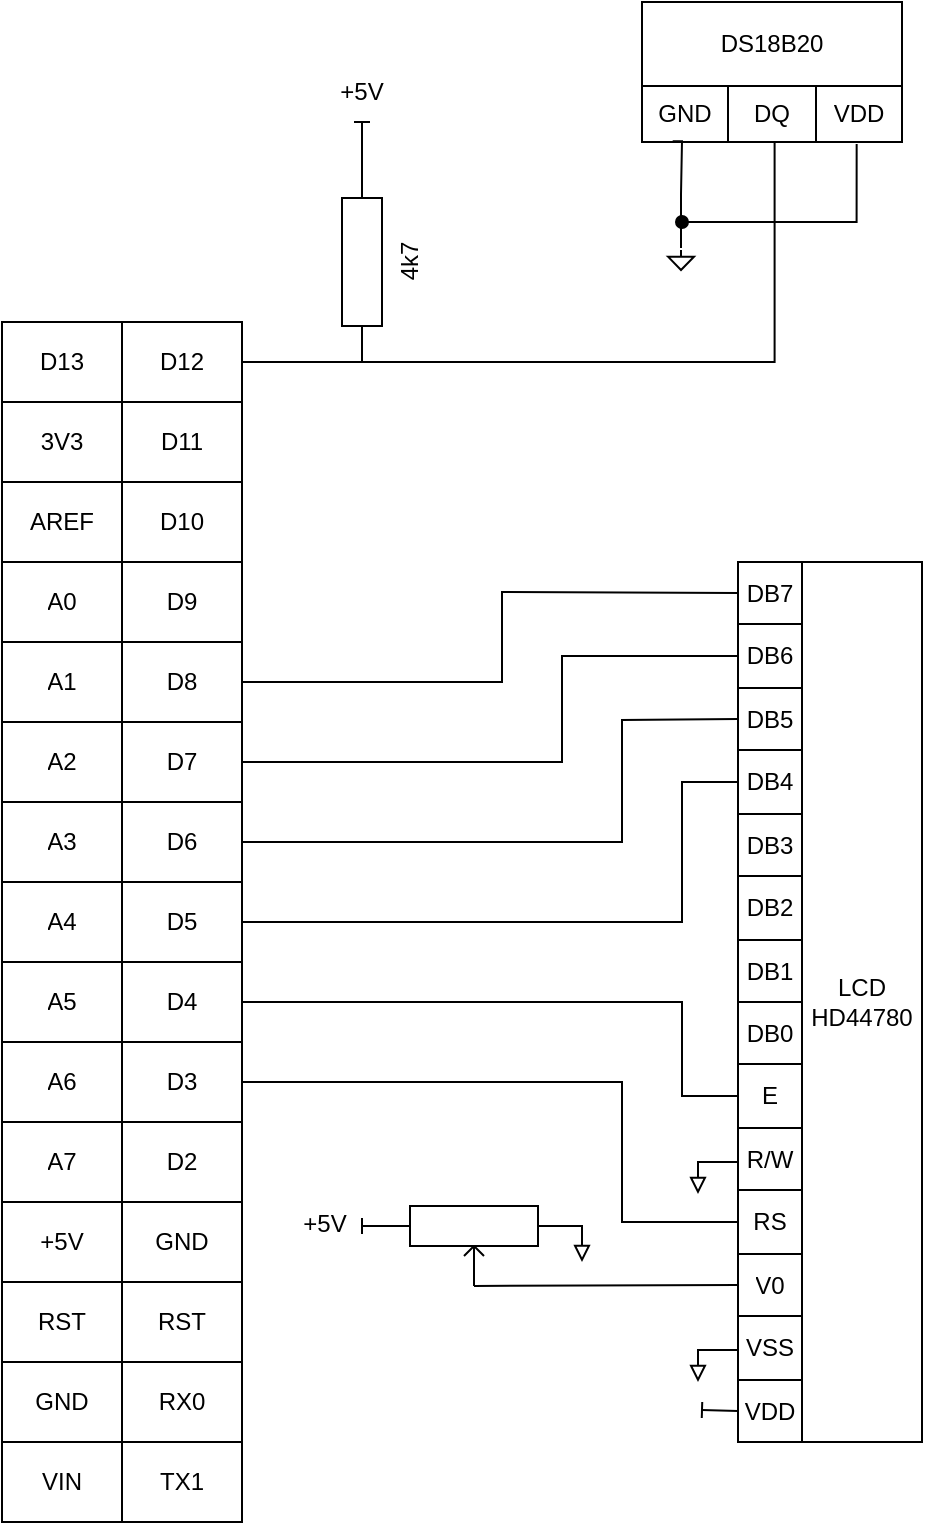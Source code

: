 <mxfile version="22.1.11" type="github">
  <diagram name="Page-1" id="vSUKiOQem5P4ab08vUiI">
    <mxGraphModel dx="362" dy="508" grid="1" gridSize="10" guides="1" tooltips="1" connect="1" arrows="0" fold="1" page="1" pageScale="1" pageWidth="827" pageHeight="1169" math="0" shadow="0">
      <root>
        <mxCell id="0" />
        <mxCell id="1" parent="0" />
        <mxCell id="lV4_ehx4HyBwoeXUqE6B-64" value="" style="shape=table;startSize=0;container=1;collapsible=0;childLayout=tableLayout;flipH=0;flipV=0;direction=east;rotatable=1;" vertex="1" parent="1">
          <mxGeometry x="360" y="340" width="120" height="600" as="geometry" />
        </mxCell>
        <mxCell id="lV4_ehx4HyBwoeXUqE6B-65" value="" style="shape=tableRow;horizontal=0;startSize=0;swimlaneHead=0;swimlaneBody=0;strokeColor=inherit;top=0;left=0;bottom=0;right=0;collapsible=0;dropTarget=0;fillColor=none;points=[[0,0.5],[1,0.5]];portConstraint=eastwest;" vertex="1" parent="lV4_ehx4HyBwoeXUqE6B-64">
          <mxGeometry width="120" height="40" as="geometry" />
        </mxCell>
        <mxCell id="lV4_ehx4HyBwoeXUqE6B-66" value="D13" style="shape=partialRectangle;html=1;whiteSpace=wrap;connectable=0;strokeColor=inherit;overflow=hidden;fillColor=none;top=0;left=0;bottom=0;right=0;pointerEvents=1;" vertex="1" parent="lV4_ehx4HyBwoeXUqE6B-65">
          <mxGeometry width="60" height="40" as="geometry">
            <mxRectangle width="60" height="40" as="alternateBounds" />
          </mxGeometry>
        </mxCell>
        <mxCell id="lV4_ehx4HyBwoeXUqE6B-67" value="D12" style="shape=partialRectangle;html=1;whiteSpace=wrap;connectable=0;strokeColor=inherit;overflow=hidden;fillColor=none;top=0;left=0;bottom=0;right=0;pointerEvents=1;" vertex="1" parent="lV4_ehx4HyBwoeXUqE6B-65">
          <mxGeometry x="60" width="60" height="40" as="geometry">
            <mxRectangle width="60" height="40" as="alternateBounds" />
          </mxGeometry>
        </mxCell>
        <mxCell id="lV4_ehx4HyBwoeXUqE6B-68" value="" style="shape=tableRow;horizontal=0;startSize=0;swimlaneHead=0;swimlaneBody=0;strokeColor=inherit;top=0;left=0;bottom=0;right=0;collapsible=0;dropTarget=0;fillColor=none;points=[[0,0.5],[1,0.5]];portConstraint=eastwest;" vertex="1" parent="lV4_ehx4HyBwoeXUqE6B-64">
          <mxGeometry y="40" width="120" height="40" as="geometry" />
        </mxCell>
        <mxCell id="lV4_ehx4HyBwoeXUqE6B-69" value="3V3" style="shape=partialRectangle;html=1;whiteSpace=wrap;connectable=0;strokeColor=inherit;overflow=hidden;fillColor=none;top=0;left=0;bottom=0;right=0;pointerEvents=1;" vertex="1" parent="lV4_ehx4HyBwoeXUqE6B-68">
          <mxGeometry width="60" height="40" as="geometry">
            <mxRectangle width="60" height="40" as="alternateBounds" />
          </mxGeometry>
        </mxCell>
        <mxCell id="lV4_ehx4HyBwoeXUqE6B-70" value="D11" style="shape=partialRectangle;html=1;whiteSpace=wrap;connectable=0;strokeColor=inherit;overflow=hidden;fillColor=none;top=0;left=0;bottom=0;right=0;pointerEvents=1;" vertex="1" parent="lV4_ehx4HyBwoeXUqE6B-68">
          <mxGeometry x="60" width="60" height="40" as="geometry">
            <mxRectangle width="60" height="40" as="alternateBounds" />
          </mxGeometry>
        </mxCell>
        <mxCell id="lV4_ehx4HyBwoeXUqE6B-71" value="" style="shape=tableRow;horizontal=0;startSize=0;swimlaneHead=0;swimlaneBody=0;strokeColor=inherit;top=0;left=0;bottom=0;right=0;collapsible=0;dropTarget=0;fillColor=none;points=[[0,0.5],[1,0.5]];portConstraint=eastwest;" vertex="1" parent="lV4_ehx4HyBwoeXUqE6B-64">
          <mxGeometry y="80" width="120" height="40" as="geometry" />
        </mxCell>
        <mxCell id="lV4_ehx4HyBwoeXUqE6B-72" value="AREF" style="shape=partialRectangle;html=1;whiteSpace=wrap;connectable=0;strokeColor=inherit;overflow=hidden;fillColor=none;top=0;left=0;bottom=0;right=0;pointerEvents=1;" vertex="1" parent="lV4_ehx4HyBwoeXUqE6B-71">
          <mxGeometry width="60" height="40" as="geometry">
            <mxRectangle width="60" height="40" as="alternateBounds" />
          </mxGeometry>
        </mxCell>
        <mxCell id="lV4_ehx4HyBwoeXUqE6B-73" value="D10" style="shape=partialRectangle;html=1;whiteSpace=wrap;connectable=0;strokeColor=inherit;overflow=hidden;fillColor=none;top=0;left=0;bottom=0;right=0;pointerEvents=1;" vertex="1" parent="lV4_ehx4HyBwoeXUqE6B-71">
          <mxGeometry x="60" width="60" height="40" as="geometry">
            <mxRectangle width="60" height="40" as="alternateBounds" />
          </mxGeometry>
        </mxCell>
        <mxCell id="lV4_ehx4HyBwoeXUqE6B-74" value="" style="shape=tableRow;horizontal=0;startSize=0;swimlaneHead=0;swimlaneBody=0;strokeColor=inherit;top=0;left=0;bottom=0;right=0;collapsible=0;dropTarget=0;fillColor=none;points=[[0,0.5],[1,0.5]];portConstraint=eastwest;" vertex="1" parent="lV4_ehx4HyBwoeXUqE6B-64">
          <mxGeometry y="120" width="120" height="40" as="geometry" />
        </mxCell>
        <mxCell id="lV4_ehx4HyBwoeXUqE6B-75" value="A0" style="shape=partialRectangle;html=1;whiteSpace=wrap;connectable=0;strokeColor=inherit;overflow=hidden;fillColor=none;top=0;left=0;bottom=0;right=0;pointerEvents=1;" vertex="1" parent="lV4_ehx4HyBwoeXUqE6B-74">
          <mxGeometry width="60" height="40" as="geometry">
            <mxRectangle width="60" height="40" as="alternateBounds" />
          </mxGeometry>
        </mxCell>
        <mxCell id="lV4_ehx4HyBwoeXUqE6B-76" value="D9" style="shape=partialRectangle;html=1;whiteSpace=wrap;connectable=0;strokeColor=inherit;overflow=hidden;fillColor=none;top=0;left=0;bottom=0;right=0;pointerEvents=1;" vertex="1" parent="lV4_ehx4HyBwoeXUqE6B-74">
          <mxGeometry x="60" width="60" height="40" as="geometry">
            <mxRectangle width="60" height="40" as="alternateBounds" />
          </mxGeometry>
        </mxCell>
        <mxCell id="lV4_ehx4HyBwoeXUqE6B-77" value="" style="shape=tableRow;horizontal=0;startSize=0;swimlaneHead=0;swimlaneBody=0;strokeColor=inherit;top=0;left=0;bottom=0;right=0;collapsible=0;dropTarget=0;fillColor=none;points=[[0,0.5],[1,0.5]];portConstraint=eastwest;" vertex="1" parent="lV4_ehx4HyBwoeXUqE6B-64">
          <mxGeometry y="160" width="120" height="40" as="geometry" />
        </mxCell>
        <mxCell id="lV4_ehx4HyBwoeXUqE6B-78" value="A1" style="shape=partialRectangle;html=1;whiteSpace=wrap;connectable=0;strokeColor=inherit;overflow=hidden;fillColor=none;top=0;left=0;bottom=0;right=0;pointerEvents=1;" vertex="1" parent="lV4_ehx4HyBwoeXUqE6B-77">
          <mxGeometry width="60" height="40" as="geometry">
            <mxRectangle width="60" height="40" as="alternateBounds" />
          </mxGeometry>
        </mxCell>
        <mxCell id="lV4_ehx4HyBwoeXUqE6B-79" value="D8" style="shape=partialRectangle;html=1;whiteSpace=wrap;connectable=0;strokeColor=inherit;overflow=hidden;fillColor=none;top=0;left=0;bottom=0;right=0;pointerEvents=1;" vertex="1" parent="lV4_ehx4HyBwoeXUqE6B-77">
          <mxGeometry x="60" width="60" height="40" as="geometry">
            <mxRectangle width="60" height="40" as="alternateBounds" />
          </mxGeometry>
        </mxCell>
        <mxCell id="lV4_ehx4HyBwoeXUqE6B-80" value="" style="shape=tableRow;horizontal=0;startSize=0;swimlaneHead=0;swimlaneBody=0;strokeColor=inherit;top=0;left=0;bottom=0;right=0;collapsible=0;dropTarget=0;fillColor=none;points=[[0,0.5],[1,0.5]];portConstraint=eastwest;" vertex="1" parent="lV4_ehx4HyBwoeXUqE6B-64">
          <mxGeometry y="200" width="120" height="40" as="geometry" />
        </mxCell>
        <mxCell id="lV4_ehx4HyBwoeXUqE6B-81" value="A2" style="shape=partialRectangle;html=1;whiteSpace=wrap;connectable=0;strokeColor=inherit;overflow=hidden;fillColor=none;top=0;left=0;bottom=0;right=0;pointerEvents=1;" vertex="1" parent="lV4_ehx4HyBwoeXUqE6B-80">
          <mxGeometry width="60" height="40" as="geometry">
            <mxRectangle width="60" height="40" as="alternateBounds" />
          </mxGeometry>
        </mxCell>
        <mxCell id="lV4_ehx4HyBwoeXUqE6B-82" value="D7" style="shape=partialRectangle;html=1;whiteSpace=wrap;connectable=0;strokeColor=inherit;overflow=hidden;fillColor=none;top=0;left=0;bottom=0;right=0;pointerEvents=1;" vertex="1" parent="lV4_ehx4HyBwoeXUqE6B-80">
          <mxGeometry x="60" width="60" height="40" as="geometry">
            <mxRectangle width="60" height="40" as="alternateBounds" />
          </mxGeometry>
        </mxCell>
        <mxCell id="lV4_ehx4HyBwoeXUqE6B-83" value="" style="shape=tableRow;horizontal=0;startSize=0;swimlaneHead=0;swimlaneBody=0;strokeColor=inherit;top=0;left=0;bottom=0;right=0;collapsible=0;dropTarget=0;fillColor=none;points=[[0,0.5],[1,0.5]];portConstraint=eastwest;" vertex="1" parent="lV4_ehx4HyBwoeXUqE6B-64">
          <mxGeometry y="240" width="120" height="40" as="geometry" />
        </mxCell>
        <mxCell id="lV4_ehx4HyBwoeXUqE6B-84" value="A3" style="shape=partialRectangle;html=1;whiteSpace=wrap;connectable=0;strokeColor=inherit;overflow=hidden;fillColor=none;top=0;left=0;bottom=0;right=0;pointerEvents=1;" vertex="1" parent="lV4_ehx4HyBwoeXUqE6B-83">
          <mxGeometry width="60" height="40" as="geometry">
            <mxRectangle width="60" height="40" as="alternateBounds" />
          </mxGeometry>
        </mxCell>
        <mxCell id="lV4_ehx4HyBwoeXUqE6B-85" value="D6" style="shape=partialRectangle;html=1;whiteSpace=wrap;connectable=0;strokeColor=inherit;overflow=hidden;fillColor=none;top=0;left=0;bottom=0;right=0;pointerEvents=1;" vertex="1" parent="lV4_ehx4HyBwoeXUqE6B-83">
          <mxGeometry x="60" width="60" height="40" as="geometry">
            <mxRectangle width="60" height="40" as="alternateBounds" />
          </mxGeometry>
        </mxCell>
        <mxCell id="lV4_ehx4HyBwoeXUqE6B-86" value="" style="shape=tableRow;horizontal=0;startSize=0;swimlaneHead=0;swimlaneBody=0;strokeColor=inherit;top=0;left=0;bottom=0;right=0;collapsible=0;dropTarget=0;fillColor=none;points=[[0,0.5],[1,0.5]];portConstraint=eastwest;" vertex="1" parent="lV4_ehx4HyBwoeXUqE6B-64">
          <mxGeometry y="280" width="120" height="40" as="geometry" />
        </mxCell>
        <mxCell id="lV4_ehx4HyBwoeXUqE6B-87" value="A4" style="shape=partialRectangle;html=1;whiteSpace=wrap;connectable=0;strokeColor=inherit;overflow=hidden;fillColor=none;top=0;left=0;bottom=0;right=0;pointerEvents=1;" vertex="1" parent="lV4_ehx4HyBwoeXUqE6B-86">
          <mxGeometry width="60" height="40" as="geometry">
            <mxRectangle width="60" height="40" as="alternateBounds" />
          </mxGeometry>
        </mxCell>
        <mxCell id="lV4_ehx4HyBwoeXUqE6B-88" value="D5" style="shape=partialRectangle;html=1;whiteSpace=wrap;connectable=0;strokeColor=inherit;overflow=hidden;fillColor=none;top=0;left=0;bottom=0;right=0;pointerEvents=1;" vertex="1" parent="lV4_ehx4HyBwoeXUqE6B-86">
          <mxGeometry x="60" width="60" height="40" as="geometry">
            <mxRectangle width="60" height="40" as="alternateBounds" />
          </mxGeometry>
        </mxCell>
        <mxCell id="lV4_ehx4HyBwoeXUqE6B-89" value="" style="shape=tableRow;horizontal=0;startSize=0;swimlaneHead=0;swimlaneBody=0;strokeColor=inherit;top=0;left=0;bottom=0;right=0;collapsible=0;dropTarget=0;fillColor=none;points=[[0,0.5],[1,0.5]];portConstraint=eastwest;" vertex="1" parent="lV4_ehx4HyBwoeXUqE6B-64">
          <mxGeometry y="320" width="120" height="40" as="geometry" />
        </mxCell>
        <mxCell id="lV4_ehx4HyBwoeXUqE6B-90" value="A5" style="shape=partialRectangle;html=1;whiteSpace=wrap;connectable=0;strokeColor=inherit;overflow=hidden;fillColor=none;top=0;left=0;bottom=0;right=0;pointerEvents=1;" vertex="1" parent="lV4_ehx4HyBwoeXUqE6B-89">
          <mxGeometry width="60" height="40" as="geometry">
            <mxRectangle width="60" height="40" as="alternateBounds" />
          </mxGeometry>
        </mxCell>
        <mxCell id="lV4_ehx4HyBwoeXUqE6B-91" value="D4" style="shape=partialRectangle;html=1;whiteSpace=wrap;connectable=0;strokeColor=inherit;overflow=hidden;fillColor=none;top=0;left=0;bottom=0;right=0;pointerEvents=1;" vertex="1" parent="lV4_ehx4HyBwoeXUqE6B-89">
          <mxGeometry x="60" width="60" height="40" as="geometry">
            <mxRectangle width="60" height="40" as="alternateBounds" />
          </mxGeometry>
        </mxCell>
        <mxCell id="lV4_ehx4HyBwoeXUqE6B-92" value="" style="shape=tableRow;horizontal=0;startSize=0;swimlaneHead=0;swimlaneBody=0;strokeColor=inherit;top=0;left=0;bottom=0;right=0;collapsible=0;dropTarget=0;fillColor=none;points=[[0,0.5],[1,0.5]];portConstraint=eastwest;" vertex="1" parent="lV4_ehx4HyBwoeXUqE6B-64">
          <mxGeometry y="360" width="120" height="40" as="geometry" />
        </mxCell>
        <mxCell id="lV4_ehx4HyBwoeXUqE6B-93" value="A6" style="shape=partialRectangle;html=1;whiteSpace=wrap;connectable=0;strokeColor=inherit;overflow=hidden;fillColor=none;top=0;left=0;bottom=0;right=0;pointerEvents=1;" vertex="1" parent="lV4_ehx4HyBwoeXUqE6B-92">
          <mxGeometry width="60" height="40" as="geometry">
            <mxRectangle width="60" height="40" as="alternateBounds" />
          </mxGeometry>
        </mxCell>
        <mxCell id="lV4_ehx4HyBwoeXUqE6B-94" value="D3" style="shape=partialRectangle;html=1;whiteSpace=wrap;connectable=0;strokeColor=inherit;overflow=hidden;fillColor=none;top=0;left=0;bottom=0;right=0;pointerEvents=1;" vertex="1" parent="lV4_ehx4HyBwoeXUqE6B-92">
          <mxGeometry x="60" width="60" height="40" as="geometry">
            <mxRectangle width="60" height="40" as="alternateBounds" />
          </mxGeometry>
        </mxCell>
        <mxCell id="lV4_ehx4HyBwoeXUqE6B-95" value="" style="shape=tableRow;horizontal=0;startSize=0;swimlaneHead=0;swimlaneBody=0;strokeColor=inherit;top=0;left=0;bottom=0;right=0;collapsible=0;dropTarget=0;fillColor=none;points=[[0,0.5],[1,0.5]];portConstraint=eastwest;" vertex="1" parent="lV4_ehx4HyBwoeXUqE6B-64">
          <mxGeometry y="400" width="120" height="40" as="geometry" />
        </mxCell>
        <mxCell id="lV4_ehx4HyBwoeXUqE6B-96" value="A7" style="shape=partialRectangle;html=1;whiteSpace=wrap;connectable=0;strokeColor=inherit;overflow=hidden;fillColor=none;top=0;left=0;bottom=0;right=0;pointerEvents=1;" vertex="1" parent="lV4_ehx4HyBwoeXUqE6B-95">
          <mxGeometry width="60" height="40" as="geometry">
            <mxRectangle width="60" height="40" as="alternateBounds" />
          </mxGeometry>
        </mxCell>
        <mxCell id="lV4_ehx4HyBwoeXUqE6B-97" value="D2" style="shape=partialRectangle;html=1;whiteSpace=wrap;connectable=0;strokeColor=inherit;overflow=hidden;fillColor=none;top=0;left=0;bottom=0;right=0;pointerEvents=1;" vertex="1" parent="lV4_ehx4HyBwoeXUqE6B-95">
          <mxGeometry x="60" width="60" height="40" as="geometry">
            <mxRectangle width="60" height="40" as="alternateBounds" />
          </mxGeometry>
        </mxCell>
        <mxCell id="lV4_ehx4HyBwoeXUqE6B-98" value="" style="shape=tableRow;horizontal=0;startSize=0;swimlaneHead=0;swimlaneBody=0;strokeColor=inherit;top=0;left=0;bottom=0;right=0;collapsible=0;dropTarget=0;fillColor=none;points=[[0,0.5],[1,0.5]];portConstraint=eastwest;" vertex="1" parent="lV4_ehx4HyBwoeXUqE6B-64">
          <mxGeometry y="440" width="120" height="40" as="geometry" />
        </mxCell>
        <mxCell id="lV4_ehx4HyBwoeXUqE6B-99" value="+5V" style="shape=partialRectangle;html=1;whiteSpace=wrap;connectable=0;strokeColor=inherit;overflow=hidden;fillColor=none;top=0;left=0;bottom=0;right=0;pointerEvents=1;" vertex="1" parent="lV4_ehx4HyBwoeXUqE6B-98">
          <mxGeometry width="60" height="40" as="geometry">
            <mxRectangle width="60" height="40" as="alternateBounds" />
          </mxGeometry>
        </mxCell>
        <mxCell id="lV4_ehx4HyBwoeXUqE6B-100" value="GND" style="shape=partialRectangle;html=1;whiteSpace=wrap;connectable=0;strokeColor=inherit;overflow=hidden;fillColor=none;top=0;left=0;bottom=0;right=0;pointerEvents=1;" vertex="1" parent="lV4_ehx4HyBwoeXUqE6B-98">
          <mxGeometry x="60" width="60" height="40" as="geometry">
            <mxRectangle width="60" height="40" as="alternateBounds" />
          </mxGeometry>
        </mxCell>
        <mxCell id="lV4_ehx4HyBwoeXUqE6B-101" value="" style="shape=tableRow;horizontal=0;startSize=0;swimlaneHead=0;swimlaneBody=0;strokeColor=inherit;top=0;left=0;bottom=0;right=0;collapsible=0;dropTarget=0;fillColor=none;points=[[0,0.5],[1,0.5]];portConstraint=eastwest;" vertex="1" parent="lV4_ehx4HyBwoeXUqE6B-64">
          <mxGeometry y="480" width="120" height="40" as="geometry" />
        </mxCell>
        <mxCell id="lV4_ehx4HyBwoeXUqE6B-102" value="RST" style="shape=partialRectangle;html=1;whiteSpace=wrap;connectable=0;strokeColor=inherit;overflow=hidden;fillColor=none;top=0;left=0;bottom=0;right=0;pointerEvents=1;" vertex="1" parent="lV4_ehx4HyBwoeXUqE6B-101">
          <mxGeometry width="60" height="40" as="geometry">
            <mxRectangle width="60" height="40" as="alternateBounds" />
          </mxGeometry>
        </mxCell>
        <mxCell id="lV4_ehx4HyBwoeXUqE6B-103" value="RST" style="shape=partialRectangle;html=1;whiteSpace=wrap;connectable=0;strokeColor=inherit;overflow=hidden;fillColor=none;top=0;left=0;bottom=0;right=0;pointerEvents=1;" vertex="1" parent="lV4_ehx4HyBwoeXUqE6B-101">
          <mxGeometry x="60" width="60" height="40" as="geometry">
            <mxRectangle width="60" height="40" as="alternateBounds" />
          </mxGeometry>
        </mxCell>
        <mxCell id="lV4_ehx4HyBwoeXUqE6B-104" value="" style="shape=tableRow;horizontal=0;startSize=0;swimlaneHead=0;swimlaneBody=0;strokeColor=inherit;top=0;left=0;bottom=0;right=0;collapsible=0;dropTarget=0;fillColor=none;points=[[0,0.5],[1,0.5]];portConstraint=eastwest;" vertex="1" parent="lV4_ehx4HyBwoeXUqE6B-64">
          <mxGeometry y="520" width="120" height="40" as="geometry" />
        </mxCell>
        <mxCell id="lV4_ehx4HyBwoeXUqE6B-105" value="GND" style="shape=partialRectangle;html=1;whiteSpace=wrap;connectable=0;strokeColor=inherit;overflow=hidden;fillColor=none;top=0;left=0;bottom=0;right=0;pointerEvents=1;" vertex="1" parent="lV4_ehx4HyBwoeXUqE6B-104">
          <mxGeometry width="60" height="40" as="geometry">
            <mxRectangle width="60" height="40" as="alternateBounds" />
          </mxGeometry>
        </mxCell>
        <mxCell id="lV4_ehx4HyBwoeXUqE6B-106" value="RX0" style="shape=partialRectangle;html=1;whiteSpace=wrap;connectable=0;strokeColor=inherit;overflow=hidden;fillColor=none;top=0;left=0;bottom=0;right=0;pointerEvents=1;" vertex="1" parent="lV4_ehx4HyBwoeXUqE6B-104">
          <mxGeometry x="60" width="60" height="40" as="geometry">
            <mxRectangle width="60" height="40" as="alternateBounds" />
          </mxGeometry>
        </mxCell>
        <mxCell id="lV4_ehx4HyBwoeXUqE6B-107" style="shape=tableRow;horizontal=0;startSize=0;swimlaneHead=0;swimlaneBody=0;strokeColor=inherit;top=0;left=0;bottom=0;right=0;collapsible=0;dropTarget=0;fillColor=none;points=[[0,0.5],[1,0.5]];portConstraint=eastwest;" vertex="1" parent="lV4_ehx4HyBwoeXUqE6B-64">
          <mxGeometry y="560" width="120" height="40" as="geometry" />
        </mxCell>
        <mxCell id="lV4_ehx4HyBwoeXUqE6B-108" value="VIN" style="shape=partialRectangle;html=1;whiteSpace=wrap;connectable=0;strokeColor=inherit;overflow=hidden;fillColor=none;top=0;left=0;bottom=0;right=0;pointerEvents=1;" vertex="1" parent="lV4_ehx4HyBwoeXUqE6B-107">
          <mxGeometry width="60" height="40" as="geometry">
            <mxRectangle width="60" height="40" as="alternateBounds" />
          </mxGeometry>
        </mxCell>
        <mxCell id="lV4_ehx4HyBwoeXUqE6B-109" value="TX1" style="shape=partialRectangle;html=1;whiteSpace=wrap;connectable=0;strokeColor=inherit;overflow=hidden;fillColor=none;top=0;left=0;bottom=0;right=0;pointerEvents=1;" vertex="1" parent="lV4_ehx4HyBwoeXUqE6B-107">
          <mxGeometry x="60" width="60" height="40" as="geometry">
            <mxRectangle width="60" height="40" as="alternateBounds" />
          </mxGeometry>
        </mxCell>
        <mxCell id="lV4_ehx4HyBwoeXUqE6B-111" value="" style="shape=table;startSize=0;container=1;collapsible=0;childLayout=tableLayout;" vertex="1" parent="1">
          <mxGeometry x="680" y="180" width="130" height="70" as="geometry" />
        </mxCell>
        <mxCell id="lV4_ehx4HyBwoeXUqE6B-112" value="" style="shape=tableRow;horizontal=0;startSize=0;swimlaneHead=0;swimlaneBody=0;strokeColor=inherit;top=0;left=0;bottom=0;right=0;collapsible=0;dropTarget=0;fillColor=none;points=[[0,0.5],[1,0.5]];portConstraint=eastwest;" vertex="1" parent="lV4_ehx4HyBwoeXUqE6B-111">
          <mxGeometry width="130" height="42" as="geometry" />
        </mxCell>
        <mxCell id="lV4_ehx4HyBwoeXUqE6B-113" value="DS18B20" style="shape=partialRectangle;html=1;whiteSpace=wrap;connectable=0;strokeColor=inherit;overflow=hidden;fillColor=none;top=0;left=0;bottom=0;right=0;pointerEvents=1;rowspan=1;colspan=3;" vertex="1" parent="lV4_ehx4HyBwoeXUqE6B-112">
          <mxGeometry width="130" height="42" as="geometry">
            <mxRectangle width="43" height="42" as="alternateBounds" />
          </mxGeometry>
        </mxCell>
        <mxCell id="lV4_ehx4HyBwoeXUqE6B-114" value="" style="shape=partialRectangle;html=1;whiteSpace=wrap;connectable=0;strokeColor=inherit;overflow=hidden;fillColor=none;top=0;left=0;bottom=0;right=0;pointerEvents=1;" vertex="1" visible="0" parent="lV4_ehx4HyBwoeXUqE6B-112">
          <mxGeometry x="43" width="44" height="42" as="geometry">
            <mxRectangle width="44" height="42" as="alternateBounds" />
          </mxGeometry>
        </mxCell>
        <mxCell id="lV4_ehx4HyBwoeXUqE6B-115" value="" style="shape=partialRectangle;html=1;whiteSpace=wrap;connectable=0;strokeColor=inherit;overflow=hidden;fillColor=none;top=0;left=0;bottom=0;right=0;pointerEvents=1;" vertex="1" visible="0" parent="lV4_ehx4HyBwoeXUqE6B-112">
          <mxGeometry x="87" width="43" height="42" as="geometry">
            <mxRectangle width="43" height="42" as="alternateBounds" />
          </mxGeometry>
        </mxCell>
        <mxCell id="lV4_ehx4HyBwoeXUqE6B-116" value="" style="shape=tableRow;horizontal=0;startSize=0;swimlaneHead=0;swimlaneBody=0;strokeColor=inherit;top=0;left=0;bottom=0;right=0;collapsible=0;dropTarget=0;fillColor=none;points=[[0,0.5],[1,0.5]];portConstraint=eastwest;" vertex="1" parent="lV4_ehx4HyBwoeXUqE6B-111">
          <mxGeometry y="42" width="130" height="28" as="geometry" />
        </mxCell>
        <mxCell id="lV4_ehx4HyBwoeXUqE6B-117" value="GND" style="shape=partialRectangle;html=1;whiteSpace=wrap;connectable=0;strokeColor=inherit;overflow=hidden;fillColor=none;top=0;left=0;bottom=0;right=0;pointerEvents=1;" vertex="1" parent="lV4_ehx4HyBwoeXUqE6B-116">
          <mxGeometry width="43" height="28" as="geometry">
            <mxRectangle width="43" height="28" as="alternateBounds" />
          </mxGeometry>
        </mxCell>
        <mxCell id="lV4_ehx4HyBwoeXUqE6B-118" value="DQ" style="shape=partialRectangle;html=1;whiteSpace=wrap;connectable=0;strokeColor=inherit;overflow=hidden;fillColor=none;top=0;left=0;bottom=0;right=0;pointerEvents=1;" vertex="1" parent="lV4_ehx4HyBwoeXUqE6B-116">
          <mxGeometry x="43" width="44" height="28" as="geometry">
            <mxRectangle width="44" height="28" as="alternateBounds" />
          </mxGeometry>
        </mxCell>
        <mxCell id="lV4_ehx4HyBwoeXUqE6B-119" value="VDD" style="shape=partialRectangle;html=1;whiteSpace=wrap;connectable=0;strokeColor=inherit;overflow=hidden;fillColor=none;top=0;left=0;bottom=0;right=0;pointerEvents=1;" vertex="1" parent="lV4_ehx4HyBwoeXUqE6B-116">
          <mxGeometry x="87" width="43" height="28" as="geometry">
            <mxRectangle width="43" height="28" as="alternateBounds" />
          </mxGeometry>
        </mxCell>
        <mxCell id="lV4_ehx4HyBwoeXUqE6B-120" value="" style="pointerEvents=1;verticalLabelPosition=bottom;shadow=0;dashed=0;align=center;html=1;verticalAlign=top;shape=mxgraph.electrical.signal_sources.signal_ground;" vertex="1" parent="1">
          <mxGeometry x="693" y="304" width="13" height="10" as="geometry" />
        </mxCell>
        <mxCell id="lV4_ehx4HyBwoeXUqE6B-122" style="edgeStyle=orthogonalEdgeStyle;rounded=0;orthogonalLoop=1;jettySize=auto;html=1;exitX=0.5;exitY=0;exitDx=0;exitDy=0;exitPerimeter=0;entryX=0.118;entryY=1.021;entryDx=0;entryDy=0;entryPerimeter=0;endArrow=none;endFill=0;" edge="1" parent="1">
          <mxGeometry relative="1" as="geometry">
            <mxPoint x="699.5" y="303" as="sourcePoint" />
            <mxPoint x="695.34" y="249.588" as="targetPoint" />
            <Array as="points">
              <mxPoint x="700" y="276" />
              <mxPoint x="700" y="250" />
            </Array>
          </mxGeometry>
        </mxCell>
        <mxCell id="lV4_ehx4HyBwoeXUqE6B-125" style="edgeStyle=orthogonalEdgeStyle;rounded=0;orthogonalLoop=1;jettySize=auto;html=1;exitX=1;exitY=0.5;exitDx=0;exitDy=0;entryX=0.51;entryY=1.008;entryDx=0;entryDy=0;entryPerimeter=0;endArrow=none;endFill=0;" edge="1" parent="1" source="lV4_ehx4HyBwoeXUqE6B-65" target="lV4_ehx4HyBwoeXUqE6B-116">
          <mxGeometry relative="1" as="geometry" />
        </mxCell>
        <mxCell id="lV4_ehx4HyBwoeXUqE6B-126" style="edgeStyle=orthogonalEdgeStyle;rounded=0;orthogonalLoop=1;jettySize=auto;html=1;entryX=0.841;entryY=1.034;entryDx=0;entryDy=0;entryPerimeter=0;startArrow=oval;startFill=1;endArrow=none;endFill=0;" edge="1" parent="1">
          <mxGeometry relative="1" as="geometry">
            <mxPoint x="700" y="290" as="sourcePoint" />
            <mxPoint x="787.33" y="250.952" as="targetPoint" />
            <Array as="points">
              <mxPoint x="787" y="290" />
            </Array>
          </mxGeometry>
        </mxCell>
        <mxCell id="lV4_ehx4HyBwoeXUqE6B-182" style="edgeStyle=none;rounded=0;orthogonalLoop=1;jettySize=auto;html=1;exitX=1;exitY=0.5;exitDx=0;exitDy=0;exitPerimeter=0;entryX=0.5;entryY=1;entryDx=0;entryDy=0;endArrow=baseDash;endFill=0;" edge="1" parent="1" source="lV4_ehx4HyBwoeXUqE6B-127" target="lV4_ehx4HyBwoeXUqE6B-132">
          <mxGeometry relative="1" as="geometry" />
        </mxCell>
        <mxCell id="lV4_ehx4HyBwoeXUqE6B-127" value="4k7" style="pointerEvents=1;verticalLabelPosition=bottom;shadow=0;dashed=0;align=center;html=1;verticalAlign=top;shape=mxgraph.electrical.resistors.resistor_1;rotation=-90;" vertex="1" parent="1">
          <mxGeometry x="490" y="300" width="100" height="20" as="geometry" />
        </mxCell>
        <mxCell id="lV4_ehx4HyBwoeXUqE6B-132" value="+5V" style="text;html=1;strokeColor=none;fillColor=none;align=center;verticalAlign=middle;whiteSpace=wrap;rounded=0;" vertex="1" parent="1">
          <mxGeometry x="510" y="210" width="60" height="30" as="geometry" />
        </mxCell>
        <mxCell id="lV4_ehx4HyBwoeXUqE6B-134" value="" style="shape=table;startSize=0;container=1;collapsible=0;childLayout=tableLayout;" vertex="1" parent="1">
          <mxGeometry x="728" y="460" width="92" height="440" as="geometry" />
        </mxCell>
        <mxCell id="lV4_ehx4HyBwoeXUqE6B-135" value="" style="shape=tableRow;horizontal=0;startSize=0;swimlaneHead=0;swimlaneBody=0;strokeColor=inherit;top=0;left=0;bottom=0;right=0;collapsible=0;dropTarget=0;fillColor=none;points=[[0,0.5],[1,0.5]];portConstraint=eastwest;" vertex="1" parent="lV4_ehx4HyBwoeXUqE6B-134">
          <mxGeometry width="92" height="31" as="geometry" />
        </mxCell>
        <mxCell id="lV4_ehx4HyBwoeXUqE6B-136" value="DB7" style="shape=partialRectangle;html=1;whiteSpace=wrap;connectable=0;strokeColor=inherit;overflow=hidden;fillColor=none;top=0;left=0;bottom=0;right=0;pointerEvents=1;" vertex="1" parent="lV4_ehx4HyBwoeXUqE6B-135">
          <mxGeometry width="32" height="31" as="geometry">
            <mxRectangle width="32" height="31" as="alternateBounds" />
          </mxGeometry>
        </mxCell>
        <mxCell id="lV4_ehx4HyBwoeXUqE6B-165" value="LCD&lt;br&gt;HD44780" style="shape=partialRectangle;html=1;whiteSpace=wrap;connectable=0;strokeColor=inherit;overflow=hidden;fillColor=none;top=0;left=0;bottom=0;right=0;pointerEvents=1;rowspan=14;colspan=1;" vertex="1" parent="lV4_ehx4HyBwoeXUqE6B-135">
          <mxGeometry x="32" width="60" height="440" as="geometry">
            <mxRectangle width="60" height="31" as="alternateBounds" />
          </mxGeometry>
        </mxCell>
        <mxCell id="lV4_ehx4HyBwoeXUqE6B-137" value="" style="shape=tableRow;horizontal=0;startSize=0;swimlaneHead=0;swimlaneBody=0;strokeColor=inherit;top=0;left=0;bottom=0;right=0;collapsible=0;dropTarget=0;fillColor=none;points=[[0,0.5],[1,0.5]];portConstraint=eastwest;" vertex="1" parent="lV4_ehx4HyBwoeXUqE6B-134">
          <mxGeometry y="31" width="92" height="32" as="geometry" />
        </mxCell>
        <mxCell id="lV4_ehx4HyBwoeXUqE6B-138" value="DB6" style="shape=partialRectangle;html=1;whiteSpace=wrap;connectable=0;strokeColor=inherit;overflow=hidden;fillColor=none;top=0;left=0;bottom=0;right=0;pointerEvents=1;" vertex="1" parent="lV4_ehx4HyBwoeXUqE6B-137">
          <mxGeometry width="32" height="32" as="geometry">
            <mxRectangle width="32" height="32" as="alternateBounds" />
          </mxGeometry>
        </mxCell>
        <mxCell id="lV4_ehx4HyBwoeXUqE6B-166" style="shape=partialRectangle;html=1;whiteSpace=wrap;connectable=0;strokeColor=inherit;overflow=hidden;fillColor=none;top=0;left=0;bottom=0;right=0;pointerEvents=1;" vertex="1" visible="0" parent="lV4_ehx4HyBwoeXUqE6B-137">
          <mxGeometry x="32" width="60" height="32" as="geometry">
            <mxRectangle width="60" height="32" as="alternateBounds" />
          </mxGeometry>
        </mxCell>
        <mxCell id="lV4_ehx4HyBwoeXUqE6B-139" value="" style="shape=tableRow;horizontal=0;startSize=0;swimlaneHead=0;swimlaneBody=0;strokeColor=inherit;top=0;left=0;bottom=0;right=0;collapsible=0;dropTarget=0;fillColor=none;points=[[0,0.5],[1,0.5]];portConstraint=eastwest;" vertex="1" parent="lV4_ehx4HyBwoeXUqE6B-134">
          <mxGeometry y="63" width="92" height="31" as="geometry" />
        </mxCell>
        <mxCell id="lV4_ehx4HyBwoeXUqE6B-140" value="DB5" style="shape=partialRectangle;html=1;whiteSpace=wrap;connectable=0;strokeColor=inherit;overflow=hidden;fillColor=none;top=0;left=0;bottom=0;right=0;pointerEvents=1;" vertex="1" parent="lV4_ehx4HyBwoeXUqE6B-139">
          <mxGeometry width="32" height="31" as="geometry">
            <mxRectangle width="32" height="31" as="alternateBounds" />
          </mxGeometry>
        </mxCell>
        <mxCell id="lV4_ehx4HyBwoeXUqE6B-167" style="shape=partialRectangle;html=1;whiteSpace=wrap;connectable=0;strokeColor=inherit;overflow=hidden;fillColor=none;top=0;left=0;bottom=0;right=0;pointerEvents=1;" vertex="1" visible="0" parent="lV4_ehx4HyBwoeXUqE6B-139">
          <mxGeometry x="32" width="60" height="31" as="geometry">
            <mxRectangle width="60" height="31" as="alternateBounds" />
          </mxGeometry>
        </mxCell>
        <mxCell id="lV4_ehx4HyBwoeXUqE6B-141" value="" style="shape=tableRow;horizontal=0;startSize=0;swimlaneHead=0;swimlaneBody=0;strokeColor=inherit;top=0;left=0;bottom=0;right=0;collapsible=0;dropTarget=0;fillColor=none;points=[[0,0.5],[1,0.5]];portConstraint=eastwest;" vertex="1" parent="lV4_ehx4HyBwoeXUqE6B-134">
          <mxGeometry y="94" width="92" height="32" as="geometry" />
        </mxCell>
        <mxCell id="lV4_ehx4HyBwoeXUqE6B-142" value="DB4" style="shape=partialRectangle;html=1;whiteSpace=wrap;connectable=0;strokeColor=inherit;overflow=hidden;fillColor=none;top=0;left=0;bottom=0;right=0;pointerEvents=1;" vertex="1" parent="lV4_ehx4HyBwoeXUqE6B-141">
          <mxGeometry width="32" height="32" as="geometry">
            <mxRectangle width="32" height="32" as="alternateBounds" />
          </mxGeometry>
        </mxCell>
        <mxCell id="lV4_ehx4HyBwoeXUqE6B-168" style="shape=partialRectangle;html=1;whiteSpace=wrap;connectable=0;strokeColor=inherit;overflow=hidden;fillColor=none;top=0;left=0;bottom=0;right=0;pointerEvents=1;" vertex="1" visible="0" parent="lV4_ehx4HyBwoeXUqE6B-141">
          <mxGeometry x="32" width="60" height="32" as="geometry">
            <mxRectangle width="60" height="32" as="alternateBounds" />
          </mxGeometry>
        </mxCell>
        <mxCell id="lV4_ehx4HyBwoeXUqE6B-143" value="" style="shape=tableRow;horizontal=0;startSize=0;swimlaneHead=0;swimlaneBody=0;strokeColor=inherit;top=0;left=0;bottom=0;right=0;collapsible=0;dropTarget=0;fillColor=none;points=[[0,0.5],[1,0.5]];portConstraint=eastwest;" vertex="1" parent="lV4_ehx4HyBwoeXUqE6B-134">
          <mxGeometry y="126" width="92" height="31" as="geometry" />
        </mxCell>
        <mxCell id="lV4_ehx4HyBwoeXUqE6B-144" value="DB3" style="shape=partialRectangle;html=1;whiteSpace=wrap;connectable=0;strokeColor=inherit;overflow=hidden;fillColor=none;top=0;left=0;bottom=0;right=0;pointerEvents=1;" vertex="1" parent="lV4_ehx4HyBwoeXUqE6B-143">
          <mxGeometry width="32" height="31" as="geometry">
            <mxRectangle width="32" height="31" as="alternateBounds" />
          </mxGeometry>
        </mxCell>
        <mxCell id="lV4_ehx4HyBwoeXUqE6B-169" style="shape=partialRectangle;html=1;whiteSpace=wrap;connectable=0;strokeColor=inherit;overflow=hidden;fillColor=none;top=0;left=0;bottom=0;right=0;pointerEvents=1;" vertex="1" visible="0" parent="lV4_ehx4HyBwoeXUqE6B-143">
          <mxGeometry x="32" width="60" height="31" as="geometry">
            <mxRectangle width="60" height="31" as="alternateBounds" />
          </mxGeometry>
        </mxCell>
        <mxCell id="lV4_ehx4HyBwoeXUqE6B-145" value="" style="shape=tableRow;horizontal=0;startSize=0;swimlaneHead=0;swimlaneBody=0;strokeColor=inherit;top=0;left=0;bottom=0;right=0;collapsible=0;dropTarget=0;fillColor=none;points=[[0,0.5],[1,0.5]];portConstraint=eastwest;" vertex="1" parent="lV4_ehx4HyBwoeXUqE6B-134">
          <mxGeometry y="157" width="92" height="32" as="geometry" />
        </mxCell>
        <mxCell id="lV4_ehx4HyBwoeXUqE6B-146" value="DB2" style="shape=partialRectangle;html=1;whiteSpace=wrap;connectable=0;strokeColor=inherit;overflow=hidden;fillColor=none;top=0;left=0;bottom=0;right=0;pointerEvents=1;" vertex="1" parent="lV4_ehx4HyBwoeXUqE6B-145">
          <mxGeometry width="32" height="32" as="geometry">
            <mxRectangle width="32" height="32" as="alternateBounds" />
          </mxGeometry>
        </mxCell>
        <mxCell id="lV4_ehx4HyBwoeXUqE6B-170" style="shape=partialRectangle;html=1;whiteSpace=wrap;connectable=0;strokeColor=inherit;overflow=hidden;fillColor=none;top=0;left=0;bottom=0;right=0;pointerEvents=1;" vertex="1" visible="0" parent="lV4_ehx4HyBwoeXUqE6B-145">
          <mxGeometry x="32" width="60" height="32" as="geometry">
            <mxRectangle width="60" height="32" as="alternateBounds" />
          </mxGeometry>
        </mxCell>
        <mxCell id="lV4_ehx4HyBwoeXUqE6B-147" value="" style="shape=tableRow;horizontal=0;startSize=0;swimlaneHead=0;swimlaneBody=0;strokeColor=inherit;top=0;left=0;bottom=0;right=0;collapsible=0;dropTarget=0;fillColor=none;points=[[0,0.5],[1,0.5]];portConstraint=eastwest;" vertex="1" parent="lV4_ehx4HyBwoeXUqE6B-134">
          <mxGeometry y="189" width="92" height="31" as="geometry" />
        </mxCell>
        <mxCell id="lV4_ehx4HyBwoeXUqE6B-148" value="DB1" style="shape=partialRectangle;html=1;whiteSpace=wrap;connectable=0;strokeColor=inherit;overflow=hidden;fillColor=none;top=0;left=0;bottom=0;right=0;pointerEvents=1;" vertex="1" parent="lV4_ehx4HyBwoeXUqE6B-147">
          <mxGeometry width="32" height="31" as="geometry">
            <mxRectangle width="32" height="31" as="alternateBounds" />
          </mxGeometry>
        </mxCell>
        <mxCell id="lV4_ehx4HyBwoeXUqE6B-171" style="shape=partialRectangle;html=1;whiteSpace=wrap;connectable=0;strokeColor=inherit;overflow=hidden;fillColor=none;top=0;left=0;bottom=0;right=0;pointerEvents=1;" vertex="1" visible="0" parent="lV4_ehx4HyBwoeXUqE6B-147">
          <mxGeometry x="32" width="60" height="31" as="geometry">
            <mxRectangle width="60" height="31" as="alternateBounds" />
          </mxGeometry>
        </mxCell>
        <mxCell id="lV4_ehx4HyBwoeXUqE6B-149" value="" style="shape=tableRow;horizontal=0;startSize=0;swimlaneHead=0;swimlaneBody=0;strokeColor=inherit;top=0;left=0;bottom=0;right=0;collapsible=0;dropTarget=0;fillColor=none;points=[[0,0.5],[1,0.5]];portConstraint=eastwest;" vertex="1" parent="lV4_ehx4HyBwoeXUqE6B-134">
          <mxGeometry y="220" width="92" height="31" as="geometry" />
        </mxCell>
        <mxCell id="lV4_ehx4HyBwoeXUqE6B-150" value="DB0" style="shape=partialRectangle;html=1;whiteSpace=wrap;connectable=0;strokeColor=inherit;overflow=hidden;fillColor=none;top=0;left=0;bottom=0;right=0;pointerEvents=1;" vertex="1" parent="lV4_ehx4HyBwoeXUqE6B-149">
          <mxGeometry width="32" height="31" as="geometry">
            <mxRectangle width="32" height="31" as="alternateBounds" />
          </mxGeometry>
        </mxCell>
        <mxCell id="lV4_ehx4HyBwoeXUqE6B-172" style="shape=partialRectangle;html=1;whiteSpace=wrap;connectable=0;strokeColor=inherit;overflow=hidden;fillColor=none;top=0;left=0;bottom=0;right=0;pointerEvents=1;" vertex="1" visible="0" parent="lV4_ehx4HyBwoeXUqE6B-149">
          <mxGeometry x="32" width="60" height="31" as="geometry">
            <mxRectangle width="60" height="31" as="alternateBounds" />
          </mxGeometry>
        </mxCell>
        <mxCell id="lV4_ehx4HyBwoeXUqE6B-151" value="" style="shape=tableRow;horizontal=0;startSize=0;swimlaneHead=0;swimlaneBody=0;strokeColor=inherit;top=0;left=0;bottom=0;right=0;collapsible=0;dropTarget=0;fillColor=none;points=[[0,0.5],[1,0.5]];portConstraint=eastwest;" vertex="1" parent="lV4_ehx4HyBwoeXUqE6B-134">
          <mxGeometry y="251" width="92" height="32" as="geometry" />
        </mxCell>
        <mxCell id="lV4_ehx4HyBwoeXUqE6B-152" value="E" style="shape=partialRectangle;html=1;whiteSpace=wrap;connectable=0;strokeColor=inherit;overflow=hidden;fillColor=none;top=0;left=0;bottom=0;right=0;pointerEvents=1;" vertex="1" parent="lV4_ehx4HyBwoeXUqE6B-151">
          <mxGeometry width="32" height="32" as="geometry">
            <mxRectangle width="32" height="32" as="alternateBounds" />
          </mxGeometry>
        </mxCell>
        <mxCell id="lV4_ehx4HyBwoeXUqE6B-173" style="shape=partialRectangle;html=1;whiteSpace=wrap;connectable=0;strokeColor=inherit;overflow=hidden;fillColor=none;top=0;left=0;bottom=0;right=0;pointerEvents=1;" vertex="1" visible="0" parent="lV4_ehx4HyBwoeXUqE6B-151">
          <mxGeometry x="32" width="60" height="32" as="geometry">
            <mxRectangle width="60" height="32" as="alternateBounds" />
          </mxGeometry>
        </mxCell>
        <mxCell id="lV4_ehx4HyBwoeXUqE6B-153" value="" style="shape=tableRow;horizontal=0;startSize=0;swimlaneHead=0;swimlaneBody=0;strokeColor=inherit;top=0;left=0;bottom=0;right=0;collapsible=0;dropTarget=0;fillColor=none;points=[[0,0.5],[1,0.5]];portConstraint=eastwest;" vertex="1" parent="lV4_ehx4HyBwoeXUqE6B-134">
          <mxGeometry y="283" width="92" height="31" as="geometry" />
        </mxCell>
        <mxCell id="lV4_ehx4HyBwoeXUqE6B-154" value="R/W" style="shape=partialRectangle;html=1;whiteSpace=wrap;connectable=0;strokeColor=inherit;overflow=hidden;fillColor=none;top=0;left=0;bottom=0;right=0;pointerEvents=1;" vertex="1" parent="lV4_ehx4HyBwoeXUqE6B-153">
          <mxGeometry width="32" height="31" as="geometry">
            <mxRectangle width="32" height="31" as="alternateBounds" />
          </mxGeometry>
        </mxCell>
        <mxCell id="lV4_ehx4HyBwoeXUqE6B-174" style="shape=partialRectangle;html=1;whiteSpace=wrap;connectable=0;strokeColor=inherit;overflow=hidden;fillColor=none;top=0;left=0;bottom=0;right=0;pointerEvents=1;" vertex="1" visible="0" parent="lV4_ehx4HyBwoeXUqE6B-153">
          <mxGeometry x="32" width="60" height="31" as="geometry">
            <mxRectangle width="60" height="31" as="alternateBounds" />
          </mxGeometry>
        </mxCell>
        <mxCell id="lV4_ehx4HyBwoeXUqE6B-155" value="" style="shape=tableRow;horizontal=0;startSize=0;swimlaneHead=0;swimlaneBody=0;strokeColor=inherit;top=0;left=0;bottom=0;right=0;collapsible=0;dropTarget=0;fillColor=none;points=[[0,0.5],[1,0.5]];portConstraint=eastwest;" vertex="1" parent="lV4_ehx4HyBwoeXUqE6B-134">
          <mxGeometry y="314" width="92" height="32" as="geometry" />
        </mxCell>
        <mxCell id="lV4_ehx4HyBwoeXUqE6B-156" value="RS" style="shape=partialRectangle;html=1;whiteSpace=wrap;connectable=0;strokeColor=inherit;overflow=hidden;fillColor=none;top=0;left=0;bottom=0;right=0;pointerEvents=1;" vertex="1" parent="lV4_ehx4HyBwoeXUqE6B-155">
          <mxGeometry width="32" height="32" as="geometry">
            <mxRectangle width="32" height="32" as="alternateBounds" />
          </mxGeometry>
        </mxCell>
        <mxCell id="lV4_ehx4HyBwoeXUqE6B-175" style="shape=partialRectangle;html=1;whiteSpace=wrap;connectable=0;strokeColor=inherit;overflow=hidden;fillColor=none;top=0;left=0;bottom=0;right=0;pointerEvents=1;" vertex="1" visible="0" parent="lV4_ehx4HyBwoeXUqE6B-155">
          <mxGeometry x="32" width="60" height="32" as="geometry">
            <mxRectangle width="60" height="32" as="alternateBounds" />
          </mxGeometry>
        </mxCell>
        <mxCell id="lV4_ehx4HyBwoeXUqE6B-157" value="" style="shape=tableRow;horizontal=0;startSize=0;swimlaneHead=0;swimlaneBody=0;strokeColor=inherit;top=0;left=0;bottom=0;right=0;collapsible=0;dropTarget=0;fillColor=none;points=[[0,0.5],[1,0.5]];portConstraint=eastwest;" vertex="1" parent="lV4_ehx4HyBwoeXUqE6B-134">
          <mxGeometry y="346" width="92" height="31" as="geometry" />
        </mxCell>
        <mxCell id="lV4_ehx4HyBwoeXUqE6B-158" value="V0" style="shape=partialRectangle;html=1;whiteSpace=wrap;connectable=0;strokeColor=inherit;overflow=hidden;fillColor=none;top=0;left=0;bottom=0;right=0;pointerEvents=1;" vertex="1" parent="lV4_ehx4HyBwoeXUqE6B-157">
          <mxGeometry width="32" height="31" as="geometry">
            <mxRectangle width="32" height="31" as="alternateBounds" />
          </mxGeometry>
        </mxCell>
        <mxCell id="lV4_ehx4HyBwoeXUqE6B-176" style="shape=partialRectangle;html=1;whiteSpace=wrap;connectable=0;strokeColor=inherit;overflow=hidden;fillColor=none;top=0;left=0;bottom=0;right=0;pointerEvents=1;" vertex="1" visible="0" parent="lV4_ehx4HyBwoeXUqE6B-157">
          <mxGeometry x="32" width="60" height="31" as="geometry">
            <mxRectangle width="60" height="31" as="alternateBounds" />
          </mxGeometry>
        </mxCell>
        <mxCell id="lV4_ehx4HyBwoeXUqE6B-159" value="" style="shape=tableRow;horizontal=0;startSize=0;swimlaneHead=0;swimlaneBody=0;strokeColor=inherit;top=0;left=0;bottom=0;right=0;collapsible=0;dropTarget=0;fillColor=none;points=[[0,0.5],[1,0.5]];portConstraint=eastwest;" vertex="1" parent="lV4_ehx4HyBwoeXUqE6B-134">
          <mxGeometry y="377" width="92" height="32" as="geometry" />
        </mxCell>
        <mxCell id="lV4_ehx4HyBwoeXUqE6B-160" value="VSS" style="shape=partialRectangle;html=1;whiteSpace=wrap;connectable=0;strokeColor=inherit;overflow=hidden;fillColor=none;top=0;left=0;bottom=0;right=0;pointerEvents=1;" vertex="1" parent="lV4_ehx4HyBwoeXUqE6B-159">
          <mxGeometry width="32" height="32" as="geometry">
            <mxRectangle width="32" height="32" as="alternateBounds" />
          </mxGeometry>
        </mxCell>
        <mxCell id="lV4_ehx4HyBwoeXUqE6B-177" style="shape=partialRectangle;html=1;whiteSpace=wrap;connectable=0;strokeColor=inherit;overflow=hidden;fillColor=none;top=0;left=0;bottom=0;right=0;pointerEvents=1;" vertex="1" visible="0" parent="lV4_ehx4HyBwoeXUqE6B-159">
          <mxGeometry x="32" width="60" height="32" as="geometry">
            <mxRectangle width="60" height="32" as="alternateBounds" />
          </mxGeometry>
        </mxCell>
        <mxCell id="lV4_ehx4HyBwoeXUqE6B-161" value="" style="shape=tableRow;horizontal=0;startSize=0;swimlaneHead=0;swimlaneBody=0;strokeColor=inherit;top=0;left=0;bottom=0;right=0;collapsible=0;dropTarget=0;fillColor=none;points=[[0,0.5],[1,0.5]];portConstraint=eastwest;" vertex="1" parent="lV4_ehx4HyBwoeXUqE6B-134">
          <mxGeometry y="409" width="92" height="31" as="geometry" />
        </mxCell>
        <mxCell id="lV4_ehx4HyBwoeXUqE6B-162" value="VDD" style="shape=partialRectangle;html=1;whiteSpace=wrap;connectable=0;strokeColor=inherit;overflow=hidden;fillColor=none;top=0;left=0;bottom=0;right=0;pointerEvents=1;" vertex="1" parent="lV4_ehx4HyBwoeXUqE6B-161">
          <mxGeometry width="32" height="31" as="geometry">
            <mxRectangle width="32" height="31" as="alternateBounds" />
          </mxGeometry>
        </mxCell>
        <mxCell id="lV4_ehx4HyBwoeXUqE6B-178" style="shape=partialRectangle;html=1;whiteSpace=wrap;connectable=0;strokeColor=inherit;overflow=hidden;fillColor=none;top=0;left=0;bottom=0;right=0;pointerEvents=1;" vertex="1" visible="0" parent="lV4_ehx4HyBwoeXUqE6B-161">
          <mxGeometry x="32" width="60" height="31" as="geometry">
            <mxRectangle width="60" height="31" as="alternateBounds" />
          </mxGeometry>
        </mxCell>
        <mxCell id="lV4_ehx4HyBwoeXUqE6B-181" style="edgeStyle=none;rounded=0;orthogonalLoop=1;jettySize=auto;html=1;exitX=0;exitY=0.5;exitDx=0;exitDy=0;endArrow=baseDash;endFill=0;" edge="1" parent="1" source="lV4_ehx4HyBwoeXUqE6B-161">
          <mxGeometry relative="1" as="geometry">
            <mxPoint x="710" y="884" as="targetPoint" />
          </mxGeometry>
        </mxCell>
        <mxCell id="lV4_ehx4HyBwoeXUqE6B-183" value="+5V" style="text;html=1;align=center;verticalAlign=middle;resizable=0;points=[];autosize=1;strokeColor=none;fillColor=none;" vertex="1" parent="1">
          <mxGeometry x="496" y="776" width="50" height="30" as="geometry" />
        </mxCell>
        <mxCell id="lV4_ehx4HyBwoeXUqE6B-193" style="edgeStyle=none;rounded=0;orthogonalLoop=1;jettySize=auto;html=1;exitX=0;exitY=0.25;exitDx=0;exitDy=0;exitPerimeter=0;endArrow=baseDash;endFill=0;" edge="1" parent="1" source="lV4_ehx4HyBwoeXUqE6B-187">
          <mxGeometry relative="1" as="geometry">
            <mxPoint x="540" y="792" as="targetPoint" />
          </mxGeometry>
        </mxCell>
        <mxCell id="lV4_ehx4HyBwoeXUqE6B-194" style="edgeStyle=none;rounded=0;orthogonalLoop=1;jettySize=auto;html=1;exitX=1;exitY=0.25;exitDx=0;exitDy=0;exitPerimeter=0;endArrow=block;endFill=0;" edge="1" parent="1" source="lV4_ehx4HyBwoeXUqE6B-187">
          <mxGeometry relative="1" as="geometry">
            <mxPoint x="650" y="810" as="targetPoint" />
            <Array as="points">
              <mxPoint x="650" y="792" />
            </Array>
          </mxGeometry>
        </mxCell>
        <mxCell id="lV4_ehx4HyBwoeXUqE6B-187" value="" style="pointerEvents=1;verticalLabelPosition=bottom;shadow=0;dashed=0;align=center;html=1;verticalAlign=top;shape=mxgraph.electrical.resistors.potentiometer_1;" vertex="1" parent="1">
          <mxGeometry x="546" y="782" width="100" height="40" as="geometry" />
        </mxCell>
        <mxCell id="lV4_ehx4HyBwoeXUqE6B-189" style="edgeStyle=none;rounded=0;orthogonalLoop=1;jettySize=auto;html=1;endArrow=baseDash;endFill=0;startArrow=block;startFill=0;" edge="1" parent="1">
          <mxGeometry relative="1" as="geometry">
            <mxPoint x="708" y="870" as="sourcePoint" />
            <mxPoint x="728" y="854" as="targetPoint" />
            <Array as="points">
              <mxPoint x="708" y="854" />
            </Array>
          </mxGeometry>
        </mxCell>
        <mxCell id="lV4_ehx4HyBwoeXUqE6B-191" style="edgeStyle=none;rounded=0;orthogonalLoop=1;jettySize=auto;html=1;exitX=0;exitY=0.5;exitDx=0;exitDy=0;entryX=0.5;entryY=1;entryDx=0;entryDy=0;entryPerimeter=0;endArrow=none;endFill=0;" edge="1" parent="1" source="lV4_ehx4HyBwoeXUqE6B-157" target="lV4_ehx4HyBwoeXUqE6B-187">
          <mxGeometry relative="1" as="geometry" />
        </mxCell>
        <mxCell id="lV4_ehx4HyBwoeXUqE6B-203" style="edgeStyle=none;rounded=0;orthogonalLoop=1;jettySize=auto;html=1;exitX=0;exitY=0.5;exitDx=0;exitDy=0;jumpStyle=sharp;endArrow=none;endFill=0;entryX=1;entryY=0.5;entryDx=0;entryDy=0;" edge="1" parent="1" source="lV4_ehx4HyBwoeXUqE6B-155" target="lV4_ehx4HyBwoeXUqE6B-92">
          <mxGeometry relative="1" as="geometry">
            <mxPoint x="520" y="720" as="targetPoint" />
            <Array as="points">
              <mxPoint x="670" y="790" />
              <mxPoint x="670" y="720" />
              <mxPoint x="530" y="720" />
            </Array>
          </mxGeometry>
        </mxCell>
        <mxCell id="lV4_ehx4HyBwoeXUqE6B-205" style="edgeStyle=none;rounded=0;orthogonalLoop=1;jettySize=auto;html=1;endArrow=baseDash;endFill=0;startArrow=block;startFill=0;" edge="1" parent="1">
          <mxGeometry relative="1" as="geometry">
            <mxPoint x="708" y="776" as="sourcePoint" />
            <mxPoint x="728" y="760" as="targetPoint" />
            <Array as="points">
              <mxPoint x="708" y="760" />
            </Array>
          </mxGeometry>
        </mxCell>
        <mxCell id="lV4_ehx4HyBwoeXUqE6B-207" style="edgeStyle=none;rounded=0;orthogonalLoop=1;jettySize=auto;html=1;exitX=0;exitY=0.5;exitDx=0;exitDy=0;entryX=1;entryY=0.5;entryDx=0;entryDy=0;endArrow=none;endFill=0;" edge="1" parent="1" source="lV4_ehx4HyBwoeXUqE6B-151" target="lV4_ehx4HyBwoeXUqE6B-89">
          <mxGeometry relative="1" as="geometry">
            <Array as="points">
              <mxPoint x="700" y="727" />
              <mxPoint x="700" y="700" />
              <mxPoint x="700" y="680" />
            </Array>
          </mxGeometry>
        </mxCell>
        <mxCell id="lV4_ehx4HyBwoeXUqE6B-208" style="edgeStyle=none;rounded=0;orthogonalLoop=1;jettySize=auto;html=1;exitX=0;exitY=0.5;exitDx=0;exitDy=0;entryX=1;entryY=0.5;entryDx=0;entryDy=0;endArrow=none;endFill=0;" edge="1" parent="1" source="lV4_ehx4HyBwoeXUqE6B-141" target="lV4_ehx4HyBwoeXUqE6B-86">
          <mxGeometry relative="1" as="geometry">
            <Array as="points">
              <mxPoint x="700" y="570" />
              <mxPoint x="700" y="640" />
            </Array>
          </mxGeometry>
        </mxCell>
        <mxCell id="lV4_ehx4HyBwoeXUqE6B-209" style="edgeStyle=none;rounded=0;orthogonalLoop=1;jettySize=auto;html=1;exitX=0;exitY=0.5;exitDx=0;exitDy=0;entryX=1;entryY=0.5;entryDx=0;entryDy=0;endArrow=none;endFill=0;" edge="1" parent="1" source="lV4_ehx4HyBwoeXUqE6B-139" target="lV4_ehx4HyBwoeXUqE6B-83">
          <mxGeometry relative="1" as="geometry">
            <Array as="points">
              <mxPoint x="670" y="539" />
              <mxPoint x="670" y="600" />
            </Array>
          </mxGeometry>
        </mxCell>
        <mxCell id="lV4_ehx4HyBwoeXUqE6B-210" style="edgeStyle=none;rounded=0;orthogonalLoop=1;jettySize=auto;html=1;exitX=0;exitY=0.5;exitDx=0;exitDy=0;entryX=1;entryY=0.5;entryDx=0;entryDy=0;endArrow=none;endFill=0;" edge="1" parent="1" source="lV4_ehx4HyBwoeXUqE6B-137" target="lV4_ehx4HyBwoeXUqE6B-80">
          <mxGeometry relative="1" as="geometry">
            <Array as="points">
              <mxPoint x="640" y="507" />
              <mxPoint x="640" y="560" />
            </Array>
          </mxGeometry>
        </mxCell>
        <mxCell id="lV4_ehx4HyBwoeXUqE6B-211" style="edgeStyle=none;rounded=0;orthogonalLoop=1;jettySize=auto;html=1;exitX=0;exitY=0.5;exitDx=0;exitDy=0;entryX=1;entryY=0.5;entryDx=0;entryDy=0;endArrow=none;endFill=0;" edge="1" parent="1" source="lV4_ehx4HyBwoeXUqE6B-135" target="lV4_ehx4HyBwoeXUqE6B-77">
          <mxGeometry relative="1" as="geometry">
            <mxPoint x="610.0" y="475.333" as="targetPoint" />
            <Array as="points">
              <mxPoint x="610" y="475" />
              <mxPoint x="610" y="520" />
            </Array>
          </mxGeometry>
        </mxCell>
      </root>
    </mxGraphModel>
  </diagram>
</mxfile>
